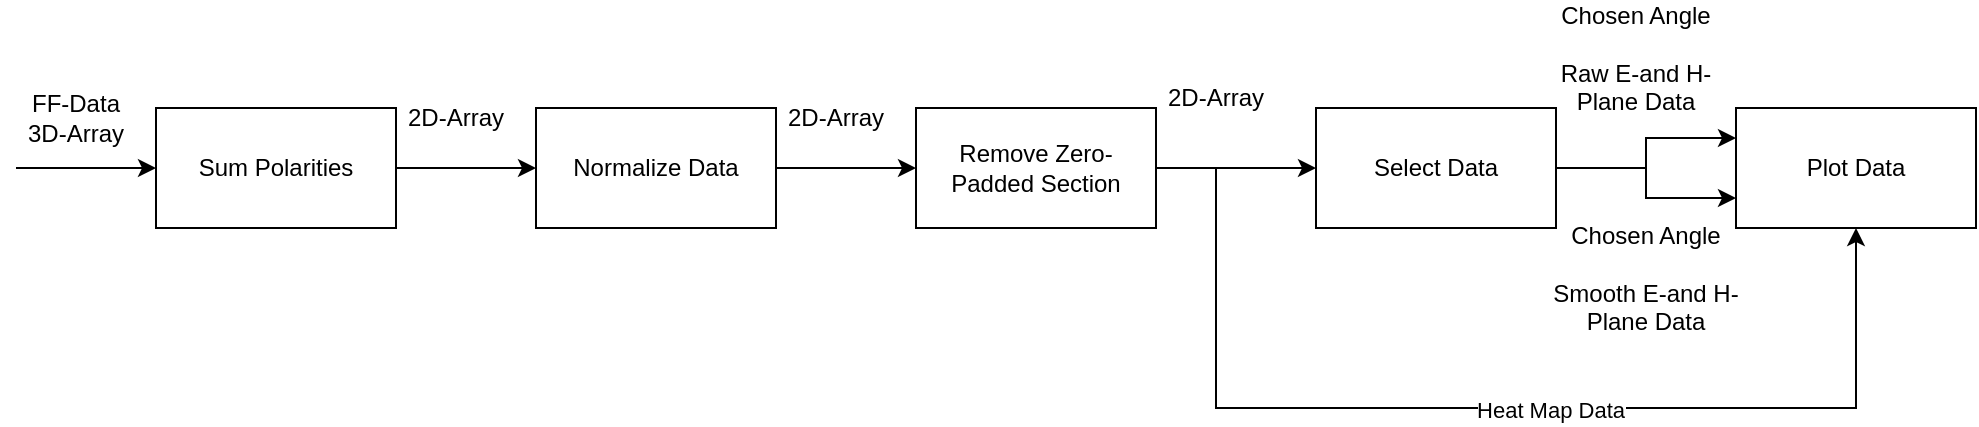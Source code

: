 <mxfile version="24.9.2">
  <diagram name="Side-1" id="xcPwZulOgSc4jFvjlqly">
    <mxGraphModel dx="2219" dy="569" grid="1" gridSize="10" guides="1" tooltips="1" connect="1" arrows="1" fold="1" page="1" pageScale="1" pageWidth="1169" pageHeight="1654" math="0" shadow="0">
      <root>
        <mxCell id="0" />
        <mxCell id="1" parent="0" />
        <mxCell id="Y16_Ag_frZ3wuAwhggBJ-1" value="Plot Data" style="rounded=0;whiteSpace=wrap;html=1;" vertex="1" parent="1">
          <mxGeometry x="550" y="200" width="120" height="60" as="geometry" />
        </mxCell>
        <mxCell id="Y16_Ag_frZ3wuAwhggBJ-42" style="edgeStyle=orthogonalEdgeStyle;rounded=0;orthogonalLoop=1;jettySize=auto;html=1;exitX=1;exitY=0.5;exitDx=0;exitDy=0;entryX=0;entryY=0.25;entryDx=0;entryDy=0;" edge="1" parent="1" source="Y16_Ag_frZ3wuAwhggBJ-2" target="Y16_Ag_frZ3wuAwhggBJ-1">
          <mxGeometry relative="1" as="geometry" />
        </mxCell>
        <mxCell id="Y16_Ag_frZ3wuAwhggBJ-43" style="edgeStyle=orthogonalEdgeStyle;rounded=0;orthogonalLoop=1;jettySize=auto;html=1;exitX=1;exitY=0.5;exitDx=0;exitDy=0;entryX=0;entryY=0.75;entryDx=0;entryDy=0;" edge="1" parent="1" source="Y16_Ag_frZ3wuAwhggBJ-2" target="Y16_Ag_frZ3wuAwhggBJ-1">
          <mxGeometry relative="1" as="geometry" />
        </mxCell>
        <mxCell id="Y16_Ag_frZ3wuAwhggBJ-2" value="Select Data" style="rounded=0;whiteSpace=wrap;html=1;" vertex="1" parent="1">
          <mxGeometry x="340" y="200" width="120" height="60" as="geometry" />
        </mxCell>
        <mxCell id="Y16_Ag_frZ3wuAwhggBJ-5" value="" style="edgeStyle=orthogonalEdgeStyle;rounded=0;orthogonalLoop=1;jettySize=auto;html=1;" edge="1" parent="1" source="Y16_Ag_frZ3wuAwhggBJ-4" target="Y16_Ag_frZ3wuAwhggBJ-2">
          <mxGeometry relative="1" as="geometry" />
        </mxCell>
        <mxCell id="Y16_Ag_frZ3wuAwhggBJ-39" style="edgeStyle=orthogonalEdgeStyle;rounded=0;orthogonalLoop=1;jettySize=auto;html=1;exitX=1;exitY=0.5;exitDx=0;exitDy=0;entryX=0.5;entryY=1;entryDx=0;entryDy=0;" edge="1" parent="1" source="Y16_Ag_frZ3wuAwhggBJ-4" target="Y16_Ag_frZ3wuAwhggBJ-1">
          <mxGeometry relative="1" as="geometry">
            <Array as="points">
              <mxPoint x="290" y="230" />
              <mxPoint x="290" y="350" />
              <mxPoint x="610" y="350" />
            </Array>
          </mxGeometry>
        </mxCell>
        <mxCell id="Y16_Ag_frZ3wuAwhggBJ-40" value="Heat Map Data" style="edgeLabel;html=1;align=center;verticalAlign=middle;resizable=0;points=[];" vertex="1" connectable="0" parent="Y16_Ag_frZ3wuAwhggBJ-39">
          <mxGeometry x="0.026" y="-1" relative="1" as="geometry">
            <mxPoint x="29" as="offset" />
          </mxGeometry>
        </mxCell>
        <mxCell id="Y16_Ag_frZ3wuAwhggBJ-4" value="Remove Zero-Padded Section" style="rounded=0;whiteSpace=wrap;html=1;" vertex="1" parent="1">
          <mxGeometry x="140" y="200" width="120" height="60" as="geometry" />
        </mxCell>
        <mxCell id="Y16_Ag_frZ3wuAwhggBJ-8" value="&lt;div&gt;FF-Data&lt;/div&gt;3D-Array" style="text;html=1;align=center;verticalAlign=middle;whiteSpace=wrap;rounded=0;" vertex="1" parent="1">
          <mxGeometry x="-310" y="190" width="60" height="30" as="geometry" />
        </mxCell>
        <mxCell id="Y16_Ag_frZ3wuAwhggBJ-9" value="2D-Array" style="text;html=1;align=center;verticalAlign=middle;whiteSpace=wrap;rounded=0;" vertex="1" parent="1">
          <mxGeometry x="260" y="180" width="60" height="30" as="geometry" />
        </mxCell>
        <mxCell id="Y16_Ag_frZ3wuAwhggBJ-12" value="Chosen Angle&lt;div&gt;&lt;br&gt;&lt;div&gt;Raw E-and H-Plane Data&lt;/div&gt;&lt;/div&gt;" style="text;html=1;align=center;verticalAlign=middle;whiteSpace=wrap;rounded=0;" vertex="1" parent="1">
          <mxGeometry x="460" y="160" width="80" height="30" as="geometry" />
        </mxCell>
        <mxCell id="Y16_Ag_frZ3wuAwhggBJ-13" value="Chosen Angle&lt;div&gt;&lt;br&gt;&lt;div&gt;Smooth E-and H-Plane Data&lt;/div&gt;&lt;/div&gt;" style="text;html=1;align=center;verticalAlign=middle;whiteSpace=wrap;rounded=0;" vertex="1" parent="1">
          <mxGeometry x="450" y="270" width="110" height="30" as="geometry" />
        </mxCell>
        <mxCell id="Y16_Ag_frZ3wuAwhggBJ-44" style="edgeStyle=orthogonalEdgeStyle;rounded=0;orthogonalLoop=1;jettySize=auto;html=1;exitX=1;exitY=0.5;exitDx=0;exitDy=0;entryX=0;entryY=0.5;entryDx=0;entryDy=0;" edge="1" parent="1" source="Y16_Ag_frZ3wuAwhggBJ-41" target="Y16_Ag_frZ3wuAwhggBJ-4">
          <mxGeometry relative="1" as="geometry" />
        </mxCell>
        <mxCell id="Y16_Ag_frZ3wuAwhggBJ-41" value="Normalize Data" style="rounded=0;whiteSpace=wrap;html=1;" vertex="1" parent="1">
          <mxGeometry x="-50" y="200" width="120" height="60" as="geometry" />
        </mxCell>
        <mxCell id="Y16_Ag_frZ3wuAwhggBJ-45" value="2D-Array" style="text;html=1;align=center;verticalAlign=middle;whiteSpace=wrap;rounded=0;" vertex="1" parent="1">
          <mxGeometry x="70" y="190" width="60" height="30" as="geometry" />
        </mxCell>
        <mxCell id="Y16_Ag_frZ3wuAwhggBJ-46" value="2D-Array" style="text;html=1;align=center;verticalAlign=middle;whiteSpace=wrap;rounded=0;" vertex="1" parent="1">
          <mxGeometry x="-120" y="190" width="60" height="30" as="geometry" />
        </mxCell>
        <mxCell id="Y16_Ag_frZ3wuAwhggBJ-48" style="edgeStyle=orthogonalEdgeStyle;rounded=0;orthogonalLoop=1;jettySize=auto;html=1;exitX=1;exitY=0.5;exitDx=0;exitDy=0;" edge="1" parent="1" source="Y16_Ag_frZ3wuAwhggBJ-47" target="Y16_Ag_frZ3wuAwhggBJ-41">
          <mxGeometry relative="1" as="geometry" />
        </mxCell>
        <mxCell id="Y16_Ag_frZ3wuAwhggBJ-47" value="Sum Polarities" style="rounded=0;whiteSpace=wrap;html=1;" vertex="1" parent="1">
          <mxGeometry x="-240" y="200" width="120" height="60" as="geometry" />
        </mxCell>
        <mxCell id="Y16_Ag_frZ3wuAwhggBJ-49" value="" style="endArrow=classic;html=1;rounded=0;entryX=0;entryY=0.5;entryDx=0;entryDy=0;" edge="1" parent="1" target="Y16_Ag_frZ3wuAwhggBJ-47">
          <mxGeometry width="50" height="50" relative="1" as="geometry">
            <mxPoint x="-310" y="230" as="sourcePoint" />
            <mxPoint x="-250" y="230" as="targetPoint" />
          </mxGeometry>
        </mxCell>
      </root>
    </mxGraphModel>
  </diagram>
</mxfile>
